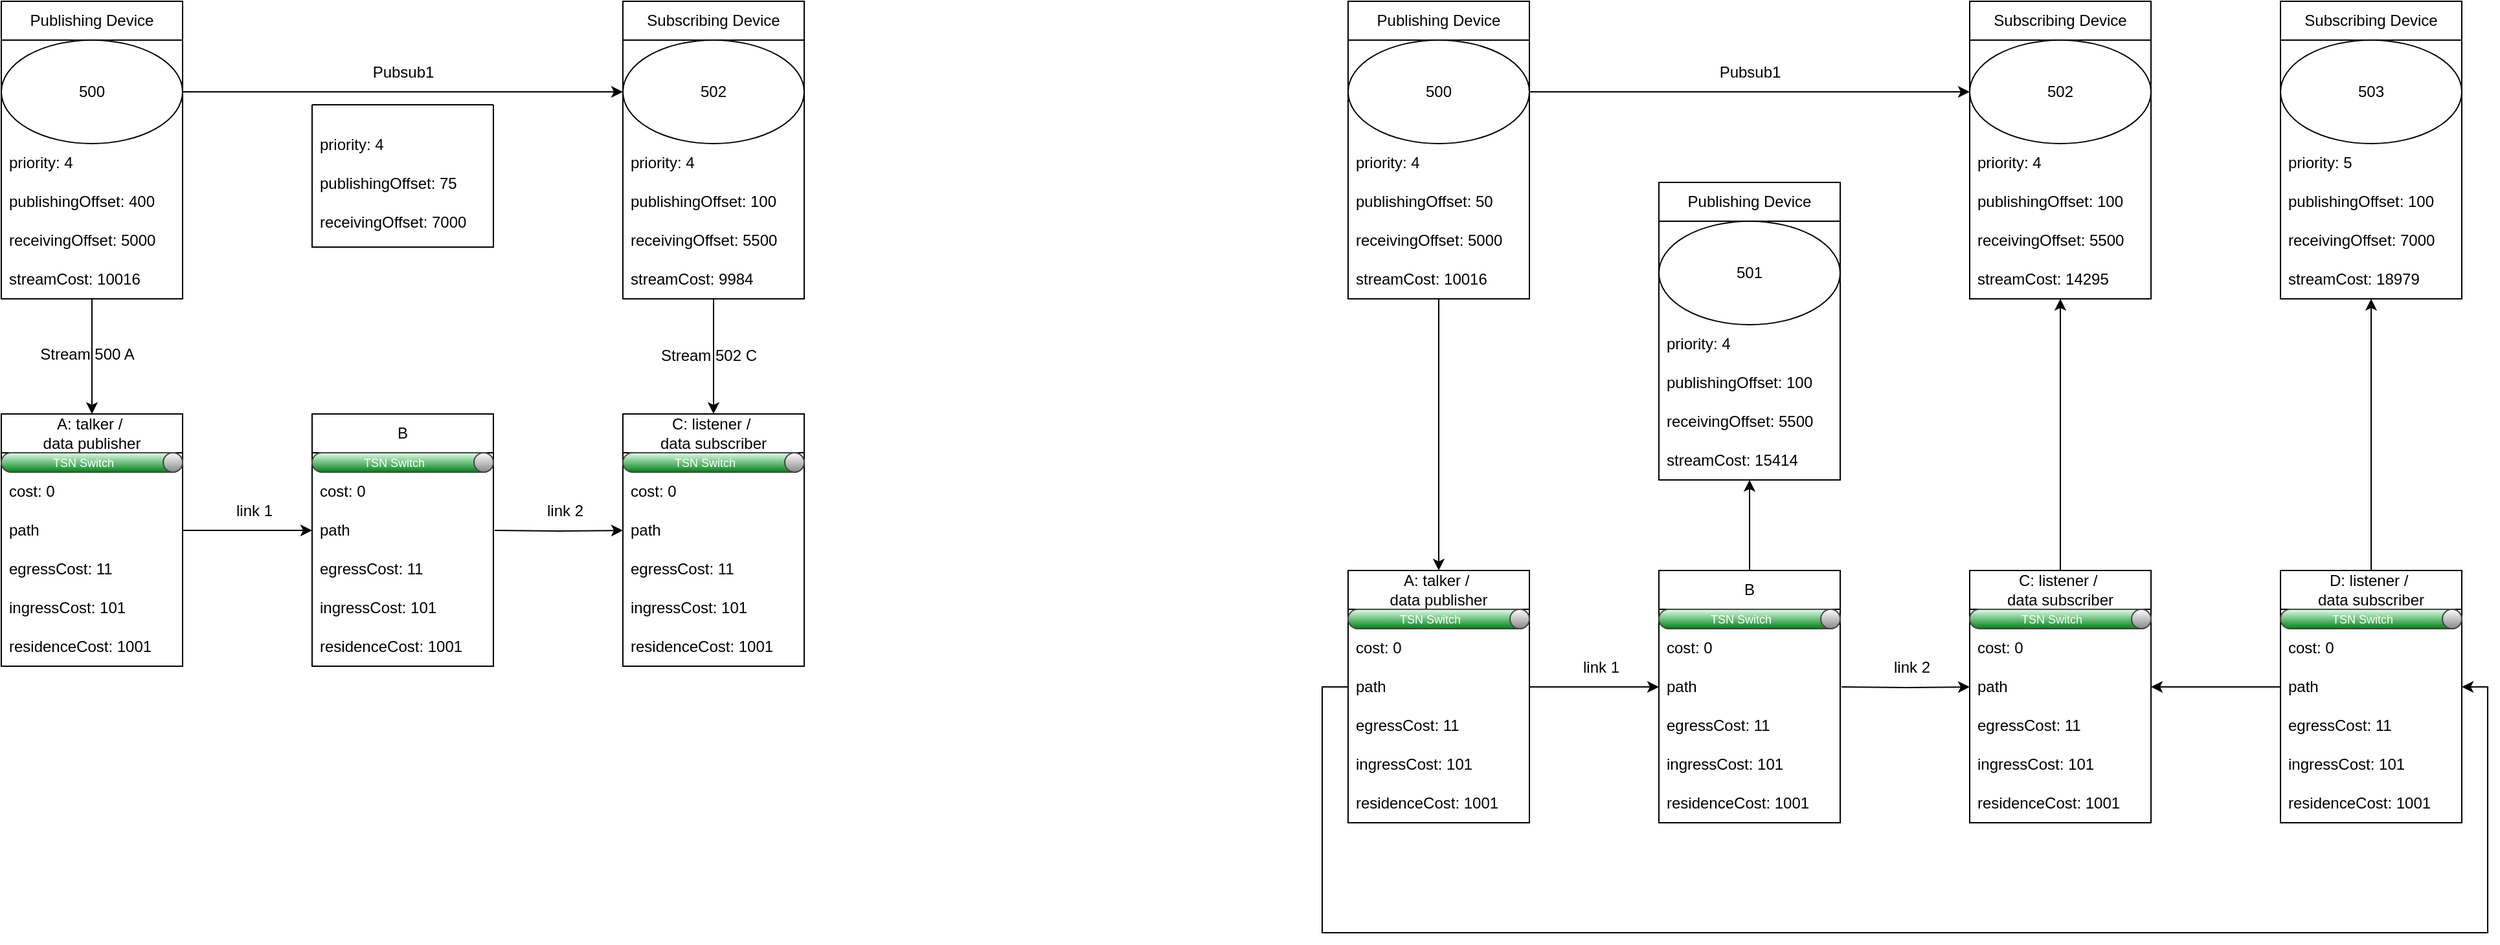 <mxfile version="24.4.6" type="github">
  <diagram name="Seite-1" id="TU9W4s5XV5Jqz8ymjJ4V">
    <mxGraphModel dx="1147" dy="673" grid="1" gridSize="10" guides="1" tooltips="1" connect="1" arrows="1" fold="1" page="1" pageScale="1" pageWidth="2339" pageHeight="3300" math="0" shadow="0">
      <root>
        <mxCell id="0" />
        <mxCell id="1" parent="0" />
        <mxCell id="pl0yGp6066iL1tmnYxi--1" value="A: talker /&amp;nbsp;&lt;div&gt;data publisher&lt;/div&gt;" style="swimlane;fontStyle=0;childLayout=stackLayout;horizontal=1;startSize=30;horizontalStack=0;resizeParent=1;resizeParentMax=0;resizeLast=0;collapsible=1;marginBottom=0;whiteSpace=wrap;html=1;" parent="1" vertex="1">
          <mxGeometry x="200" y="359" width="140" height="195" as="geometry" />
        </mxCell>
        <mxCell id="pl0yGp6066iL1tmnYxi--46" value="TSN Switch" style="strokeWidth=1;html=1;shadow=0;dashed=0;shape=mxgraph.ios.iOnOffButton;mainText=;strokeColor=#444444;fontSize=9;fontColor=#ffffff;spacingRight=14;buttonState=on;sketch=0;" parent="pl0yGp6066iL1tmnYxi--1" vertex="1">
          <mxGeometry y="30" width="140" height="15" as="geometry" />
        </mxCell>
        <mxCell id="pl0yGp6066iL1tmnYxi--2" value="cost: 0" style="text;strokeColor=none;fillColor=none;align=left;verticalAlign=middle;spacingLeft=4;spacingRight=4;overflow=hidden;points=[[0,0.5],[1,0.5]];portConstraint=eastwest;rotatable=0;whiteSpace=wrap;html=1;" parent="pl0yGp6066iL1tmnYxi--1" vertex="1">
          <mxGeometry y="45" width="140" height="30" as="geometry" />
        </mxCell>
        <mxCell id="pl0yGp6066iL1tmnYxi--3" value="path" style="text;strokeColor=none;fillColor=none;align=left;verticalAlign=middle;spacingLeft=4;spacingRight=4;overflow=hidden;points=[[0,0.5],[1,0.5]];portConstraint=eastwest;rotatable=0;whiteSpace=wrap;html=1;" parent="pl0yGp6066iL1tmnYxi--1" vertex="1">
          <mxGeometry y="75" width="140" height="30" as="geometry" />
        </mxCell>
        <mxCell id="pl0yGp6066iL1tmnYxi--4" value="egressCost: 11" style="text;strokeColor=none;fillColor=none;align=left;verticalAlign=middle;spacingLeft=4;spacingRight=4;overflow=hidden;points=[[0,0.5],[1,0.5]];portConstraint=eastwest;rotatable=0;whiteSpace=wrap;html=1;" parent="pl0yGp6066iL1tmnYxi--1" vertex="1">
          <mxGeometry y="105" width="140" height="30" as="geometry" />
        </mxCell>
        <mxCell id="pl0yGp6066iL1tmnYxi--5" value="ingressCost: 101" style="text;strokeColor=none;fillColor=none;align=left;verticalAlign=middle;spacingLeft=4;spacingRight=4;overflow=hidden;points=[[0,0.5],[1,0.5]];portConstraint=eastwest;rotatable=0;whiteSpace=wrap;html=1;" parent="pl0yGp6066iL1tmnYxi--1" vertex="1">
          <mxGeometry y="135" width="140" height="30" as="geometry" />
        </mxCell>
        <mxCell id="pl0yGp6066iL1tmnYxi--6" value="residenceCost: 1001" style="text;strokeColor=none;fillColor=none;align=left;verticalAlign=middle;spacingLeft=4;spacingRight=4;overflow=hidden;points=[[0,0.5],[1,0.5]];portConstraint=eastwest;rotatable=0;whiteSpace=wrap;html=1;" parent="pl0yGp6066iL1tmnYxi--1" vertex="1">
          <mxGeometry y="165" width="140" height="30" as="geometry" />
        </mxCell>
        <mxCell id="pl0yGp6066iL1tmnYxi--7" value="B" style="swimlane;fontStyle=0;childLayout=stackLayout;horizontal=1;startSize=30;horizontalStack=0;resizeParent=1;resizeParentMax=0;resizeLast=0;collapsible=1;marginBottom=0;whiteSpace=wrap;html=1;" parent="1" vertex="1">
          <mxGeometry x="440" y="359" width="140" height="195" as="geometry" />
        </mxCell>
        <mxCell id="pl0yGp6066iL1tmnYxi--47" value="TSN Switch" style="strokeWidth=1;html=1;shadow=0;dashed=0;shape=mxgraph.ios.iOnOffButton;mainText=;strokeColor=#444444;fontSize=9;fontColor=#ffffff;spacingRight=14;buttonState=on;sketch=0;" parent="pl0yGp6066iL1tmnYxi--7" vertex="1">
          <mxGeometry y="30" width="140" height="15" as="geometry" />
        </mxCell>
        <mxCell id="6noG_g_EewDLC4juEWvF-1" value="cost: 0" style="text;strokeColor=none;fillColor=none;align=left;verticalAlign=middle;spacingLeft=4;spacingRight=4;overflow=hidden;points=[[0,0.5],[1,0.5]];portConstraint=eastwest;rotatable=0;whiteSpace=wrap;html=1;" vertex="1" parent="pl0yGp6066iL1tmnYxi--7">
          <mxGeometry y="45" width="140" height="30" as="geometry" />
        </mxCell>
        <mxCell id="6noG_g_EewDLC4juEWvF-2" value="path" style="text;strokeColor=none;fillColor=none;align=left;verticalAlign=middle;spacingLeft=4;spacingRight=4;overflow=hidden;points=[[0,0.5],[1,0.5]];portConstraint=eastwest;rotatable=0;whiteSpace=wrap;html=1;" vertex="1" parent="pl0yGp6066iL1tmnYxi--7">
          <mxGeometry y="75" width="140" height="30" as="geometry" />
        </mxCell>
        <mxCell id="6noG_g_EewDLC4juEWvF-4" value="egressCost: 11" style="text;strokeColor=none;fillColor=none;align=left;verticalAlign=middle;spacingLeft=4;spacingRight=4;overflow=hidden;points=[[0,0.5],[1,0.5]];portConstraint=eastwest;rotatable=0;whiteSpace=wrap;html=1;" vertex="1" parent="pl0yGp6066iL1tmnYxi--7">
          <mxGeometry y="105" width="140" height="30" as="geometry" />
        </mxCell>
        <mxCell id="6noG_g_EewDLC4juEWvF-3" value="ingressCost: 101" style="text;strokeColor=none;fillColor=none;align=left;verticalAlign=middle;spacingLeft=4;spacingRight=4;overflow=hidden;points=[[0,0.5],[1,0.5]];portConstraint=eastwest;rotatable=0;whiteSpace=wrap;html=1;" vertex="1" parent="pl0yGp6066iL1tmnYxi--7">
          <mxGeometry y="135" width="140" height="30" as="geometry" />
        </mxCell>
        <mxCell id="6noG_g_EewDLC4juEWvF-5" value="residenceCost: 1001" style="text;strokeColor=none;fillColor=none;align=left;verticalAlign=middle;spacingLeft=4;spacingRight=4;overflow=hidden;points=[[0,0.5],[1,0.5]];portConstraint=eastwest;rotatable=0;whiteSpace=wrap;html=1;" vertex="1" parent="pl0yGp6066iL1tmnYxi--7">
          <mxGeometry y="165" width="140" height="30" as="geometry" />
        </mxCell>
        <mxCell id="pl0yGp6066iL1tmnYxi--13" value="C: listener /&amp;nbsp;&lt;div&gt;data subscriber&lt;/div&gt;" style="swimlane;fontStyle=0;childLayout=stackLayout;horizontal=1;startSize=30;horizontalStack=0;resizeParent=1;resizeParentMax=0;resizeLast=0;collapsible=1;marginBottom=0;whiteSpace=wrap;html=1;" parent="1" vertex="1">
          <mxGeometry x="680" y="359" width="140" height="195" as="geometry" />
        </mxCell>
        <mxCell id="pl0yGp6066iL1tmnYxi--48" value="TSN Switch" style="strokeWidth=1;html=1;shadow=0;dashed=0;shape=mxgraph.ios.iOnOffButton;mainText=;strokeColor=#444444;fontSize=9;fontColor=#ffffff;spacingRight=14;buttonState=on;sketch=0;" parent="pl0yGp6066iL1tmnYxi--13" vertex="1">
          <mxGeometry y="30" width="140" height="15" as="geometry" />
        </mxCell>
        <mxCell id="pl0yGp6066iL1tmnYxi--14" value="cost: 0" style="text;strokeColor=none;fillColor=none;align=left;verticalAlign=middle;spacingLeft=4;spacingRight=4;overflow=hidden;points=[[0,0.5],[1,0.5]];portConstraint=eastwest;rotatable=0;whiteSpace=wrap;html=1;" parent="pl0yGp6066iL1tmnYxi--13" vertex="1">
          <mxGeometry y="45" width="140" height="30" as="geometry" />
        </mxCell>
        <mxCell id="pl0yGp6066iL1tmnYxi--15" value="path" style="text;strokeColor=none;fillColor=none;align=left;verticalAlign=middle;spacingLeft=4;spacingRight=4;overflow=hidden;points=[[0,0.5],[1,0.5]];portConstraint=eastwest;rotatable=0;whiteSpace=wrap;html=1;" parent="pl0yGp6066iL1tmnYxi--13" vertex="1">
          <mxGeometry y="75" width="140" height="30" as="geometry" />
        </mxCell>
        <mxCell id="pl0yGp6066iL1tmnYxi--16" value="egressCost: 11" style="text;strokeColor=none;fillColor=none;align=left;verticalAlign=middle;spacingLeft=4;spacingRight=4;overflow=hidden;points=[[0,0.5],[1,0.5]];portConstraint=eastwest;rotatable=0;whiteSpace=wrap;html=1;" parent="pl0yGp6066iL1tmnYxi--13" vertex="1">
          <mxGeometry y="105" width="140" height="30" as="geometry" />
        </mxCell>
        <mxCell id="pl0yGp6066iL1tmnYxi--17" value="ingressCost: 101" style="text;strokeColor=none;fillColor=none;align=left;verticalAlign=middle;spacingLeft=4;spacingRight=4;overflow=hidden;points=[[0,0.5],[1,0.5]];portConstraint=eastwest;rotatable=0;whiteSpace=wrap;html=1;" parent="pl0yGp6066iL1tmnYxi--13" vertex="1">
          <mxGeometry y="135" width="140" height="30" as="geometry" />
        </mxCell>
        <mxCell id="pl0yGp6066iL1tmnYxi--18" value="residenceCost: 1001" style="text;strokeColor=none;fillColor=none;align=left;verticalAlign=middle;spacingLeft=4;spacingRight=4;overflow=hidden;points=[[0,0.5],[1,0.5]];portConstraint=eastwest;rotatable=0;whiteSpace=wrap;html=1;" parent="pl0yGp6066iL1tmnYxi--13" vertex="1">
          <mxGeometry y="165" width="140" height="30" as="geometry" />
        </mxCell>
        <mxCell id="pl0yGp6066iL1tmnYxi--19" style="edgeStyle=orthogonalEdgeStyle;rounded=0;orthogonalLoop=1;jettySize=auto;html=1;exitX=1;exitY=0.5;exitDx=0;exitDy=0;entryX=0;entryY=0.5;entryDx=0;entryDy=0;" parent="1" source="pl0yGp6066iL1tmnYxi--3" target="6noG_g_EewDLC4juEWvF-2" edge="1">
          <mxGeometry relative="1" as="geometry">
            <mxPoint x="440" y="569" as="targetPoint" />
          </mxGeometry>
        </mxCell>
        <mxCell id="pl0yGp6066iL1tmnYxi--20" style="edgeStyle=orthogonalEdgeStyle;rounded=0;orthogonalLoop=1;jettySize=auto;html=1;entryX=0;entryY=0.5;entryDx=0;entryDy=0;" parent="1" target="pl0yGp6066iL1tmnYxi--15" edge="1">
          <mxGeometry relative="1" as="geometry">
            <mxPoint x="581" y="449" as="sourcePoint" />
          </mxGeometry>
        </mxCell>
        <mxCell id="pl0yGp6066iL1tmnYxi--21" value="link 1" style="text;html=1;align=center;verticalAlign=middle;resizable=0;points=[];autosize=1;strokeColor=none;fillColor=none;" parent="1" vertex="1">
          <mxGeometry x="370" y="419" width="50" height="30" as="geometry" />
        </mxCell>
        <mxCell id="pl0yGp6066iL1tmnYxi--22" value="link 2" style="text;html=1;align=center;verticalAlign=middle;resizable=0;points=[];autosize=1;strokeColor=none;fillColor=none;" parent="1" vertex="1">
          <mxGeometry x="610" y="419" width="50" height="30" as="geometry" />
        </mxCell>
        <mxCell id="6noG_g_EewDLC4juEWvF-8" style="edgeStyle=orthogonalEdgeStyle;rounded=0;orthogonalLoop=1;jettySize=auto;html=1;entryX=0.5;entryY=0;entryDx=0;entryDy=0;" edge="1" parent="1" source="pl0yGp6066iL1tmnYxi--23" target="pl0yGp6066iL1tmnYxi--1">
          <mxGeometry relative="1" as="geometry" />
        </mxCell>
        <mxCell id="pl0yGp6066iL1tmnYxi--23" value="Publishing Device" style="swimlane;fontStyle=0;childLayout=stackLayout;horizontal=1;startSize=30;horizontalStack=0;resizeParent=1;resizeParentMax=0;resizeLast=0;collapsible=1;marginBottom=0;whiteSpace=wrap;html=1;" parent="1" vertex="1">
          <mxGeometry x="200" y="40" width="140" height="230" as="geometry" />
        </mxCell>
        <mxCell id="pl0yGp6066iL1tmnYxi--29" value="500" style="ellipse;whiteSpace=wrap;html=1;aspect=fixed;" parent="pl0yGp6066iL1tmnYxi--23" vertex="1">
          <mxGeometry y="30" width="140" height="80" as="geometry" />
        </mxCell>
        <mxCell id="pl0yGp6066iL1tmnYxi--24" value="priority: 4" style="text;strokeColor=none;fillColor=none;align=left;verticalAlign=middle;spacingLeft=4;spacingRight=4;overflow=hidden;points=[[0,0.5],[1,0.5]];portConstraint=eastwest;rotatable=0;whiteSpace=wrap;html=1;" parent="pl0yGp6066iL1tmnYxi--23" vertex="1">
          <mxGeometry y="110" width="140" height="30" as="geometry" />
        </mxCell>
        <mxCell id="pl0yGp6066iL1tmnYxi--25" value="publishingOffset: 400" style="text;strokeColor=none;fillColor=none;align=left;verticalAlign=middle;spacingLeft=4;spacingRight=4;overflow=hidden;points=[[0,0.5],[1,0.5]];portConstraint=eastwest;rotatable=0;whiteSpace=wrap;html=1;" parent="pl0yGp6066iL1tmnYxi--23" vertex="1">
          <mxGeometry y="140" width="140" height="30" as="geometry" />
        </mxCell>
        <mxCell id="pl0yGp6066iL1tmnYxi--26" value="receivingOffset: 5000" style="text;strokeColor=none;fillColor=none;align=left;verticalAlign=middle;spacingLeft=4;spacingRight=4;overflow=hidden;points=[[0,0.5],[1,0.5]];portConstraint=eastwest;rotatable=0;whiteSpace=wrap;html=1;" parent="pl0yGp6066iL1tmnYxi--23" vertex="1">
          <mxGeometry y="170" width="140" height="30" as="geometry" />
        </mxCell>
        <mxCell id="pl0yGp6066iL1tmnYxi--27" value="streamCost: 10016" style="text;strokeColor=none;fillColor=none;align=left;verticalAlign=middle;spacingLeft=4;spacingRight=4;overflow=hidden;points=[[0,0.5],[1,0.5]];portConstraint=eastwest;rotatable=0;whiteSpace=wrap;html=1;" parent="pl0yGp6066iL1tmnYxi--23" vertex="1">
          <mxGeometry y="200" width="140" height="30" as="geometry" />
        </mxCell>
        <mxCell id="6noG_g_EewDLC4juEWvF-86" style="edgeStyle=orthogonalEdgeStyle;rounded=0;orthogonalLoop=1;jettySize=auto;html=1;entryX=0.5;entryY=0;entryDx=0;entryDy=0;" edge="1" parent="1" source="pl0yGp6066iL1tmnYxi--30" target="pl0yGp6066iL1tmnYxi--13">
          <mxGeometry relative="1" as="geometry" />
        </mxCell>
        <mxCell id="pl0yGp6066iL1tmnYxi--30" value="Subscribing Device" style="swimlane;fontStyle=0;childLayout=stackLayout;horizontal=1;startSize=30;horizontalStack=0;resizeParent=1;resizeParentMax=0;resizeLast=0;collapsible=1;marginBottom=0;whiteSpace=wrap;html=1;" parent="1" vertex="1">
          <mxGeometry x="680" y="40" width="140" height="230" as="geometry" />
        </mxCell>
        <mxCell id="pl0yGp6066iL1tmnYxi--31" value="502" style="ellipse;whiteSpace=wrap;html=1;aspect=fixed;" parent="pl0yGp6066iL1tmnYxi--30" vertex="1">
          <mxGeometry y="30" width="140" height="80" as="geometry" />
        </mxCell>
        <mxCell id="pl0yGp6066iL1tmnYxi--37" value="priority: 4" style="text;strokeColor=none;fillColor=none;align=left;verticalAlign=middle;spacingLeft=4;spacingRight=4;overflow=hidden;points=[[0,0.5],[1,0.5]];portConstraint=eastwest;rotatable=0;whiteSpace=wrap;html=1;" parent="pl0yGp6066iL1tmnYxi--30" vertex="1">
          <mxGeometry y="110" width="140" height="30" as="geometry" />
        </mxCell>
        <mxCell id="pl0yGp6066iL1tmnYxi--38" value="publishingOffset: 100" style="text;strokeColor=none;fillColor=none;align=left;verticalAlign=middle;spacingLeft=4;spacingRight=4;overflow=hidden;points=[[0,0.5],[1,0.5]];portConstraint=eastwest;rotatable=0;whiteSpace=wrap;html=1;" parent="pl0yGp6066iL1tmnYxi--30" vertex="1">
          <mxGeometry y="140" width="140" height="30" as="geometry" />
        </mxCell>
        <mxCell id="pl0yGp6066iL1tmnYxi--39" value="receivingOffset: 5500" style="text;strokeColor=none;fillColor=none;align=left;verticalAlign=middle;spacingLeft=4;spacingRight=4;overflow=hidden;points=[[0,0.5],[1,0.5]];portConstraint=eastwest;rotatable=0;whiteSpace=wrap;html=1;" parent="pl0yGp6066iL1tmnYxi--30" vertex="1">
          <mxGeometry y="170" width="140" height="30" as="geometry" />
        </mxCell>
        <mxCell id="pl0yGp6066iL1tmnYxi--40" value="streamCost: 9984" style="text;strokeColor=none;fillColor=none;align=left;verticalAlign=middle;spacingLeft=4;spacingRight=4;overflow=hidden;points=[[0,0.5],[1,0.5]];portConstraint=eastwest;rotatable=0;whiteSpace=wrap;html=1;" parent="pl0yGp6066iL1tmnYxi--30" vertex="1">
          <mxGeometry y="200" width="140" height="30" as="geometry" />
        </mxCell>
        <mxCell id="6noG_g_EewDLC4juEWvF-6" style="edgeStyle=orthogonalEdgeStyle;rounded=0;orthogonalLoop=1;jettySize=auto;html=1;exitX=1;exitY=0.5;exitDx=0;exitDy=0;" edge="1" parent="1" source="pl0yGp6066iL1tmnYxi--29" target="pl0yGp6066iL1tmnYxi--31">
          <mxGeometry relative="1" as="geometry" />
        </mxCell>
        <mxCell id="6noG_g_EewDLC4juEWvF-7" value="Pubsub1" style="text;html=1;align=center;verticalAlign=middle;resizable=0;points=[];autosize=1;strokeColor=none;fillColor=none;" vertex="1" parent="1">
          <mxGeometry x="475" y="80" width="70" height="30" as="geometry" />
        </mxCell>
        <mxCell id="6noG_g_EewDLC4juEWvF-11" value="A: talker /&amp;nbsp;&lt;div&gt;data publisher&lt;/div&gt;" style="swimlane;fontStyle=0;childLayout=stackLayout;horizontal=1;startSize=30;horizontalStack=0;resizeParent=1;resizeParentMax=0;resizeLast=0;collapsible=1;marginBottom=0;whiteSpace=wrap;html=1;" vertex="1" parent="1">
          <mxGeometry x="1240" y="480" width="140" height="195" as="geometry" />
        </mxCell>
        <mxCell id="6noG_g_EewDLC4juEWvF-12" value="TSN Switch" style="strokeWidth=1;html=1;shadow=0;dashed=0;shape=mxgraph.ios.iOnOffButton;mainText=;strokeColor=#444444;fontSize=9;fontColor=#ffffff;spacingRight=14;buttonState=on;sketch=0;" vertex="1" parent="6noG_g_EewDLC4juEWvF-11">
          <mxGeometry y="30" width="140" height="15" as="geometry" />
        </mxCell>
        <mxCell id="6noG_g_EewDLC4juEWvF-13" value="cost: 0" style="text;strokeColor=none;fillColor=none;align=left;verticalAlign=middle;spacingLeft=4;spacingRight=4;overflow=hidden;points=[[0,0.5],[1,0.5]];portConstraint=eastwest;rotatable=0;whiteSpace=wrap;html=1;" vertex="1" parent="6noG_g_EewDLC4juEWvF-11">
          <mxGeometry y="45" width="140" height="30" as="geometry" />
        </mxCell>
        <mxCell id="6noG_g_EewDLC4juEWvF-14" value="path" style="text;strokeColor=none;fillColor=none;align=left;verticalAlign=middle;spacingLeft=4;spacingRight=4;overflow=hidden;points=[[0,0.5],[1,0.5]];portConstraint=eastwest;rotatable=0;whiteSpace=wrap;html=1;" vertex="1" parent="6noG_g_EewDLC4juEWvF-11">
          <mxGeometry y="75" width="140" height="30" as="geometry" />
        </mxCell>
        <mxCell id="6noG_g_EewDLC4juEWvF-15" value="egressCost: 11" style="text;strokeColor=none;fillColor=none;align=left;verticalAlign=middle;spacingLeft=4;spacingRight=4;overflow=hidden;points=[[0,0.5],[1,0.5]];portConstraint=eastwest;rotatable=0;whiteSpace=wrap;html=1;" vertex="1" parent="6noG_g_EewDLC4juEWvF-11">
          <mxGeometry y="105" width="140" height="30" as="geometry" />
        </mxCell>
        <mxCell id="6noG_g_EewDLC4juEWvF-16" value="ingressCost: 101" style="text;strokeColor=none;fillColor=none;align=left;verticalAlign=middle;spacingLeft=4;spacingRight=4;overflow=hidden;points=[[0,0.5],[1,0.5]];portConstraint=eastwest;rotatable=0;whiteSpace=wrap;html=1;" vertex="1" parent="6noG_g_EewDLC4juEWvF-11">
          <mxGeometry y="135" width="140" height="30" as="geometry" />
        </mxCell>
        <mxCell id="6noG_g_EewDLC4juEWvF-17" value="residenceCost: 1001" style="text;strokeColor=none;fillColor=none;align=left;verticalAlign=middle;spacingLeft=4;spacingRight=4;overflow=hidden;points=[[0,0.5],[1,0.5]];portConstraint=eastwest;rotatable=0;whiteSpace=wrap;html=1;" vertex="1" parent="6noG_g_EewDLC4juEWvF-11">
          <mxGeometry y="165" width="140" height="30" as="geometry" />
        </mxCell>
        <mxCell id="6noG_g_EewDLC4juEWvF-73" style="edgeStyle=orthogonalEdgeStyle;rounded=0;orthogonalLoop=1;jettySize=auto;html=1;exitX=0.5;exitY=0;exitDx=0;exitDy=0;" edge="1" parent="1" source="6noG_g_EewDLC4juEWvF-18" target="6noG_g_EewDLC4juEWvF-67">
          <mxGeometry relative="1" as="geometry" />
        </mxCell>
        <mxCell id="6noG_g_EewDLC4juEWvF-18" value="B" style="swimlane;fontStyle=0;childLayout=stackLayout;horizontal=1;startSize=30;horizontalStack=0;resizeParent=1;resizeParentMax=0;resizeLast=0;collapsible=1;marginBottom=0;whiteSpace=wrap;html=1;" vertex="1" parent="1">
          <mxGeometry x="1480" y="480" width="140" height="195" as="geometry" />
        </mxCell>
        <mxCell id="6noG_g_EewDLC4juEWvF-19" value="TSN Switch" style="strokeWidth=1;html=1;shadow=0;dashed=0;shape=mxgraph.ios.iOnOffButton;mainText=;strokeColor=#444444;fontSize=9;fontColor=#ffffff;spacingRight=14;buttonState=on;sketch=0;" vertex="1" parent="6noG_g_EewDLC4juEWvF-18">
          <mxGeometry y="30" width="140" height="15" as="geometry" />
        </mxCell>
        <mxCell id="6noG_g_EewDLC4juEWvF-20" value="cost: 0" style="text;strokeColor=none;fillColor=none;align=left;verticalAlign=middle;spacingLeft=4;spacingRight=4;overflow=hidden;points=[[0,0.5],[1,0.5]];portConstraint=eastwest;rotatable=0;whiteSpace=wrap;html=1;" vertex="1" parent="6noG_g_EewDLC4juEWvF-18">
          <mxGeometry y="45" width="140" height="30" as="geometry" />
        </mxCell>
        <mxCell id="6noG_g_EewDLC4juEWvF-21" value="path" style="text;strokeColor=none;fillColor=none;align=left;verticalAlign=middle;spacingLeft=4;spacingRight=4;overflow=hidden;points=[[0,0.5],[1,0.5]];portConstraint=eastwest;rotatable=0;whiteSpace=wrap;html=1;" vertex="1" parent="6noG_g_EewDLC4juEWvF-18">
          <mxGeometry y="75" width="140" height="30" as="geometry" />
        </mxCell>
        <mxCell id="6noG_g_EewDLC4juEWvF-22" value="egressCost: 11" style="text;strokeColor=none;fillColor=none;align=left;verticalAlign=middle;spacingLeft=4;spacingRight=4;overflow=hidden;points=[[0,0.5],[1,0.5]];portConstraint=eastwest;rotatable=0;whiteSpace=wrap;html=1;" vertex="1" parent="6noG_g_EewDLC4juEWvF-18">
          <mxGeometry y="105" width="140" height="30" as="geometry" />
        </mxCell>
        <mxCell id="6noG_g_EewDLC4juEWvF-23" value="ingressCost: 101" style="text;strokeColor=none;fillColor=none;align=left;verticalAlign=middle;spacingLeft=4;spacingRight=4;overflow=hidden;points=[[0,0.5],[1,0.5]];portConstraint=eastwest;rotatable=0;whiteSpace=wrap;html=1;" vertex="1" parent="6noG_g_EewDLC4juEWvF-18">
          <mxGeometry y="135" width="140" height="30" as="geometry" />
        </mxCell>
        <mxCell id="6noG_g_EewDLC4juEWvF-24" value="residenceCost: 1001" style="text;strokeColor=none;fillColor=none;align=left;verticalAlign=middle;spacingLeft=4;spacingRight=4;overflow=hidden;points=[[0,0.5],[1,0.5]];portConstraint=eastwest;rotatable=0;whiteSpace=wrap;html=1;" vertex="1" parent="6noG_g_EewDLC4juEWvF-18">
          <mxGeometry y="165" width="140" height="30" as="geometry" />
        </mxCell>
        <mxCell id="6noG_g_EewDLC4juEWvF-25" style="edgeStyle=orthogonalEdgeStyle;rounded=0;orthogonalLoop=1;jettySize=auto;html=1;" edge="1" source="6noG_g_EewDLC4juEWvF-26" target="6noG_g_EewDLC4juEWvF-44" parent="1">
          <mxGeometry relative="1" as="geometry" />
        </mxCell>
        <mxCell id="6noG_g_EewDLC4juEWvF-26" value="C: listener /&amp;nbsp;&lt;div&gt;data subscriber&lt;/div&gt;" style="swimlane;fontStyle=0;childLayout=stackLayout;horizontal=1;startSize=30;horizontalStack=0;resizeParent=1;resizeParentMax=0;resizeLast=0;collapsible=1;marginBottom=0;whiteSpace=wrap;html=1;" vertex="1" parent="1">
          <mxGeometry x="1720" y="480" width="140" height="195" as="geometry" />
        </mxCell>
        <mxCell id="6noG_g_EewDLC4juEWvF-27" value="TSN Switch" style="strokeWidth=1;html=1;shadow=0;dashed=0;shape=mxgraph.ios.iOnOffButton;mainText=;strokeColor=#444444;fontSize=9;fontColor=#ffffff;spacingRight=14;buttonState=on;sketch=0;" vertex="1" parent="6noG_g_EewDLC4juEWvF-26">
          <mxGeometry y="30" width="140" height="15" as="geometry" />
        </mxCell>
        <mxCell id="6noG_g_EewDLC4juEWvF-28" value="cost: 0" style="text;strokeColor=none;fillColor=none;align=left;verticalAlign=middle;spacingLeft=4;spacingRight=4;overflow=hidden;points=[[0,0.5],[1,0.5]];portConstraint=eastwest;rotatable=0;whiteSpace=wrap;html=1;" vertex="1" parent="6noG_g_EewDLC4juEWvF-26">
          <mxGeometry y="45" width="140" height="30" as="geometry" />
        </mxCell>
        <mxCell id="6noG_g_EewDLC4juEWvF-29" value="path" style="text;strokeColor=none;fillColor=none;align=left;verticalAlign=middle;spacingLeft=4;spacingRight=4;overflow=hidden;points=[[0,0.5],[1,0.5]];portConstraint=eastwest;rotatable=0;whiteSpace=wrap;html=1;" vertex="1" parent="6noG_g_EewDLC4juEWvF-26">
          <mxGeometry y="75" width="140" height="30" as="geometry" />
        </mxCell>
        <mxCell id="6noG_g_EewDLC4juEWvF-30" value="egressCost: 11" style="text;strokeColor=none;fillColor=none;align=left;verticalAlign=middle;spacingLeft=4;spacingRight=4;overflow=hidden;points=[[0,0.5],[1,0.5]];portConstraint=eastwest;rotatable=0;whiteSpace=wrap;html=1;" vertex="1" parent="6noG_g_EewDLC4juEWvF-26">
          <mxGeometry y="105" width="140" height="30" as="geometry" />
        </mxCell>
        <mxCell id="6noG_g_EewDLC4juEWvF-31" value="ingressCost: 101" style="text;strokeColor=none;fillColor=none;align=left;verticalAlign=middle;spacingLeft=4;spacingRight=4;overflow=hidden;points=[[0,0.5],[1,0.5]];portConstraint=eastwest;rotatable=0;whiteSpace=wrap;html=1;" vertex="1" parent="6noG_g_EewDLC4juEWvF-26">
          <mxGeometry y="135" width="140" height="30" as="geometry" />
        </mxCell>
        <mxCell id="6noG_g_EewDLC4juEWvF-32" value="residenceCost: 1001" style="text;strokeColor=none;fillColor=none;align=left;verticalAlign=middle;spacingLeft=4;spacingRight=4;overflow=hidden;points=[[0,0.5],[1,0.5]];portConstraint=eastwest;rotatable=0;whiteSpace=wrap;html=1;" vertex="1" parent="6noG_g_EewDLC4juEWvF-26">
          <mxGeometry y="165" width="140" height="30" as="geometry" />
        </mxCell>
        <mxCell id="6noG_g_EewDLC4juEWvF-33" style="edgeStyle=orthogonalEdgeStyle;rounded=0;orthogonalLoop=1;jettySize=auto;html=1;exitX=1;exitY=0.5;exitDx=0;exitDy=0;entryX=0;entryY=0.5;entryDx=0;entryDy=0;" edge="1" source="6noG_g_EewDLC4juEWvF-14" target="6noG_g_EewDLC4juEWvF-21" parent="1">
          <mxGeometry relative="1" as="geometry">
            <mxPoint x="1480" y="690" as="targetPoint" />
          </mxGeometry>
        </mxCell>
        <mxCell id="6noG_g_EewDLC4juEWvF-34" style="edgeStyle=orthogonalEdgeStyle;rounded=0;orthogonalLoop=1;jettySize=auto;html=1;entryX=0;entryY=0.5;entryDx=0;entryDy=0;" edge="1" target="6noG_g_EewDLC4juEWvF-29" parent="1">
          <mxGeometry relative="1" as="geometry">
            <mxPoint x="1621" y="570" as="sourcePoint" />
          </mxGeometry>
        </mxCell>
        <mxCell id="6noG_g_EewDLC4juEWvF-35" value="link 1" style="text;html=1;align=center;verticalAlign=middle;resizable=0;points=[];autosize=1;strokeColor=none;fillColor=none;" vertex="1" parent="1">
          <mxGeometry x="1410" y="540" width="50" height="30" as="geometry" />
        </mxCell>
        <mxCell id="6noG_g_EewDLC4juEWvF-36" value="link 2" style="text;html=1;align=center;verticalAlign=middle;resizable=0;points=[];autosize=1;strokeColor=none;fillColor=none;" vertex="1" parent="1">
          <mxGeometry x="1650" y="540" width="50" height="30" as="geometry" />
        </mxCell>
        <mxCell id="6noG_g_EewDLC4juEWvF-37" style="edgeStyle=orthogonalEdgeStyle;rounded=0;orthogonalLoop=1;jettySize=auto;html=1;entryX=0.5;entryY=0;entryDx=0;entryDy=0;" edge="1" source="6noG_g_EewDLC4juEWvF-38" target="6noG_g_EewDLC4juEWvF-11" parent="1">
          <mxGeometry relative="1" as="geometry" />
        </mxCell>
        <mxCell id="6noG_g_EewDLC4juEWvF-38" value="Publishing Device" style="swimlane;fontStyle=0;childLayout=stackLayout;horizontal=1;startSize=30;horizontalStack=0;resizeParent=1;resizeParentMax=0;resizeLast=0;collapsible=1;marginBottom=0;whiteSpace=wrap;html=1;" vertex="1" parent="1">
          <mxGeometry x="1240" y="40" width="140" height="230" as="geometry" />
        </mxCell>
        <mxCell id="6noG_g_EewDLC4juEWvF-39" value="500" style="ellipse;whiteSpace=wrap;html=1;aspect=fixed;" vertex="1" parent="6noG_g_EewDLC4juEWvF-38">
          <mxGeometry y="30" width="140" height="80" as="geometry" />
        </mxCell>
        <mxCell id="6noG_g_EewDLC4juEWvF-40" value="priority: 4" style="text;strokeColor=none;fillColor=none;align=left;verticalAlign=middle;spacingLeft=4;spacingRight=4;overflow=hidden;points=[[0,0.5],[1,0.5]];portConstraint=eastwest;rotatable=0;whiteSpace=wrap;html=1;" vertex="1" parent="6noG_g_EewDLC4juEWvF-38">
          <mxGeometry y="110" width="140" height="30" as="geometry" />
        </mxCell>
        <mxCell id="6noG_g_EewDLC4juEWvF-41" value="publishingOffset: 50" style="text;strokeColor=none;fillColor=none;align=left;verticalAlign=middle;spacingLeft=4;spacingRight=4;overflow=hidden;points=[[0,0.5],[1,0.5]];portConstraint=eastwest;rotatable=0;whiteSpace=wrap;html=1;" vertex="1" parent="6noG_g_EewDLC4juEWvF-38">
          <mxGeometry y="140" width="140" height="30" as="geometry" />
        </mxCell>
        <mxCell id="6noG_g_EewDLC4juEWvF-42" value="receivingOffset: 5000" style="text;strokeColor=none;fillColor=none;align=left;verticalAlign=middle;spacingLeft=4;spacingRight=4;overflow=hidden;points=[[0,0.5],[1,0.5]];portConstraint=eastwest;rotatable=0;whiteSpace=wrap;html=1;" vertex="1" parent="6noG_g_EewDLC4juEWvF-38">
          <mxGeometry y="170" width="140" height="30" as="geometry" />
        </mxCell>
        <mxCell id="6noG_g_EewDLC4juEWvF-43" value="streamCost: 10016" style="text;strokeColor=none;fillColor=none;align=left;verticalAlign=middle;spacingLeft=4;spacingRight=4;overflow=hidden;points=[[0,0.5],[1,0.5]];portConstraint=eastwest;rotatable=0;whiteSpace=wrap;html=1;" vertex="1" parent="6noG_g_EewDLC4juEWvF-38">
          <mxGeometry y="200" width="140" height="30" as="geometry" />
        </mxCell>
        <mxCell id="6noG_g_EewDLC4juEWvF-44" value="Subscribing Device" style="swimlane;fontStyle=0;childLayout=stackLayout;horizontal=1;startSize=30;horizontalStack=0;resizeParent=1;resizeParentMax=0;resizeLast=0;collapsible=1;marginBottom=0;whiteSpace=wrap;html=1;" vertex="1" parent="1">
          <mxGeometry x="1720" y="40" width="140" height="230" as="geometry" />
        </mxCell>
        <mxCell id="6noG_g_EewDLC4juEWvF-45" value="502" style="ellipse;whiteSpace=wrap;html=1;aspect=fixed;" vertex="1" parent="6noG_g_EewDLC4juEWvF-44">
          <mxGeometry y="30" width="140" height="80" as="geometry" />
        </mxCell>
        <mxCell id="6noG_g_EewDLC4juEWvF-46" value="priority: 4" style="text;strokeColor=none;fillColor=none;align=left;verticalAlign=middle;spacingLeft=4;spacingRight=4;overflow=hidden;points=[[0,0.5],[1,0.5]];portConstraint=eastwest;rotatable=0;whiteSpace=wrap;html=1;" vertex="1" parent="6noG_g_EewDLC4juEWvF-44">
          <mxGeometry y="110" width="140" height="30" as="geometry" />
        </mxCell>
        <mxCell id="6noG_g_EewDLC4juEWvF-49" value="publishingOffset: 100" style="text;strokeColor=none;fillColor=none;align=left;verticalAlign=middle;spacingLeft=4;spacingRight=4;overflow=hidden;points=[[0,0.5],[1,0.5]];portConstraint=eastwest;rotatable=0;whiteSpace=wrap;html=1;" vertex="1" parent="6noG_g_EewDLC4juEWvF-44">
          <mxGeometry y="140" width="140" height="30" as="geometry" />
        </mxCell>
        <mxCell id="6noG_g_EewDLC4juEWvF-48" value="receivingOffset: 5500" style="text;strokeColor=none;fillColor=none;align=left;verticalAlign=middle;spacingLeft=4;spacingRight=4;overflow=hidden;points=[[0,0.5],[1,0.5]];portConstraint=eastwest;rotatable=0;whiteSpace=wrap;html=1;" vertex="1" parent="6noG_g_EewDLC4juEWvF-44">
          <mxGeometry y="170" width="140" height="30" as="geometry" />
        </mxCell>
        <mxCell id="6noG_g_EewDLC4juEWvF-47" value="streamCost: 14295" style="text;strokeColor=none;fillColor=none;align=left;verticalAlign=middle;spacingLeft=4;spacingRight=4;overflow=hidden;points=[[0,0.5],[1,0.5]];portConstraint=eastwest;rotatable=0;whiteSpace=wrap;html=1;" vertex="1" parent="6noG_g_EewDLC4juEWvF-44">
          <mxGeometry y="200" width="140" height="30" as="geometry" />
        </mxCell>
        <mxCell id="6noG_g_EewDLC4juEWvF-50" style="edgeStyle=orthogonalEdgeStyle;rounded=0;orthogonalLoop=1;jettySize=auto;html=1;exitX=1;exitY=0.5;exitDx=0;exitDy=0;" edge="1" source="6noG_g_EewDLC4juEWvF-39" target="6noG_g_EewDLC4juEWvF-45" parent="1">
          <mxGeometry relative="1" as="geometry" />
        </mxCell>
        <mxCell id="6noG_g_EewDLC4juEWvF-51" value="Pubsub1" style="text;html=1;align=center;verticalAlign=middle;resizable=0;points=[];autosize=1;strokeColor=none;fillColor=none;" vertex="1" parent="1">
          <mxGeometry x="1515" y="80" width="70" height="30" as="geometry" />
        </mxCell>
        <mxCell id="6noG_g_EewDLC4juEWvF-52" style="edgeStyle=orthogonalEdgeStyle;rounded=0;orthogonalLoop=1;jettySize=auto;html=1;" edge="1" source="6noG_g_EewDLC4juEWvF-53" target="6noG_g_EewDLC4juEWvF-60" parent="1">
          <mxGeometry relative="1" as="geometry" />
        </mxCell>
        <mxCell id="6noG_g_EewDLC4juEWvF-53" value="D: listener /&amp;nbsp;&lt;div&gt;data subscriber&lt;/div&gt;" style="swimlane;fontStyle=0;childLayout=stackLayout;horizontal=1;startSize=30;horizontalStack=0;resizeParent=1;resizeParentMax=0;resizeLast=0;collapsible=1;marginBottom=0;whiteSpace=wrap;html=1;" vertex="1" parent="1">
          <mxGeometry x="1960" y="480" width="140" height="195" as="geometry" />
        </mxCell>
        <mxCell id="6noG_g_EewDLC4juEWvF-54" value="TSN Switch" style="strokeWidth=1;html=1;shadow=0;dashed=0;shape=mxgraph.ios.iOnOffButton;mainText=;strokeColor=#444444;fontSize=9;fontColor=#ffffff;spacingRight=14;buttonState=on;sketch=0;" vertex="1" parent="6noG_g_EewDLC4juEWvF-53">
          <mxGeometry y="30" width="140" height="15" as="geometry" />
        </mxCell>
        <mxCell id="6noG_g_EewDLC4juEWvF-55" value="cost: 0" style="text;strokeColor=none;fillColor=none;align=left;verticalAlign=middle;spacingLeft=4;spacingRight=4;overflow=hidden;points=[[0,0.5],[1,0.5]];portConstraint=eastwest;rotatable=0;whiteSpace=wrap;html=1;" vertex="1" parent="6noG_g_EewDLC4juEWvF-53">
          <mxGeometry y="45" width="140" height="30" as="geometry" />
        </mxCell>
        <mxCell id="6noG_g_EewDLC4juEWvF-56" value="path" style="text;strokeColor=none;fillColor=none;align=left;verticalAlign=middle;spacingLeft=4;spacingRight=4;overflow=hidden;points=[[0,0.5],[1,0.5]];portConstraint=eastwest;rotatable=0;whiteSpace=wrap;html=1;" vertex="1" parent="6noG_g_EewDLC4juEWvF-53">
          <mxGeometry y="75" width="140" height="30" as="geometry" />
        </mxCell>
        <mxCell id="6noG_g_EewDLC4juEWvF-57" value="egressCost: 11" style="text;strokeColor=none;fillColor=none;align=left;verticalAlign=middle;spacingLeft=4;spacingRight=4;overflow=hidden;points=[[0,0.5],[1,0.5]];portConstraint=eastwest;rotatable=0;whiteSpace=wrap;html=1;" vertex="1" parent="6noG_g_EewDLC4juEWvF-53">
          <mxGeometry y="105" width="140" height="30" as="geometry" />
        </mxCell>
        <mxCell id="6noG_g_EewDLC4juEWvF-58" value="ingressCost: 101" style="text;strokeColor=none;fillColor=none;align=left;verticalAlign=middle;spacingLeft=4;spacingRight=4;overflow=hidden;points=[[0,0.5],[1,0.5]];portConstraint=eastwest;rotatable=0;whiteSpace=wrap;html=1;" vertex="1" parent="6noG_g_EewDLC4juEWvF-53">
          <mxGeometry y="135" width="140" height="30" as="geometry" />
        </mxCell>
        <mxCell id="6noG_g_EewDLC4juEWvF-59" value="residenceCost: 1001" style="text;strokeColor=none;fillColor=none;align=left;verticalAlign=middle;spacingLeft=4;spacingRight=4;overflow=hidden;points=[[0,0.5],[1,0.5]];portConstraint=eastwest;rotatable=0;whiteSpace=wrap;html=1;" vertex="1" parent="6noG_g_EewDLC4juEWvF-53">
          <mxGeometry y="165" width="140" height="30" as="geometry" />
        </mxCell>
        <mxCell id="6noG_g_EewDLC4juEWvF-60" value="Subscribing Device" style="swimlane;fontStyle=0;childLayout=stackLayout;horizontal=1;startSize=30;horizontalStack=0;resizeParent=1;resizeParentMax=0;resizeLast=0;collapsible=1;marginBottom=0;whiteSpace=wrap;html=1;" vertex="1" parent="1">
          <mxGeometry x="1960" y="40" width="140" height="230" as="geometry" />
        </mxCell>
        <mxCell id="6noG_g_EewDLC4juEWvF-61" value="503" style="ellipse;whiteSpace=wrap;html=1;aspect=fixed;" vertex="1" parent="6noG_g_EewDLC4juEWvF-60">
          <mxGeometry y="30" width="140" height="80" as="geometry" />
        </mxCell>
        <mxCell id="6noG_g_EewDLC4juEWvF-62" value="priority: 5" style="text;strokeColor=none;fillColor=none;align=left;verticalAlign=middle;spacingLeft=4;spacingRight=4;overflow=hidden;points=[[0,0.5],[1,0.5]];portConstraint=eastwest;rotatable=0;whiteSpace=wrap;html=1;" vertex="1" parent="6noG_g_EewDLC4juEWvF-60">
          <mxGeometry y="110" width="140" height="30" as="geometry" />
        </mxCell>
        <mxCell id="6noG_g_EewDLC4juEWvF-65" value="publishingOffset: 100" style="text;strokeColor=none;fillColor=none;align=left;verticalAlign=middle;spacingLeft=4;spacingRight=4;overflow=hidden;points=[[0,0.5],[1,0.5]];portConstraint=eastwest;rotatable=0;whiteSpace=wrap;html=1;" vertex="1" parent="6noG_g_EewDLC4juEWvF-60">
          <mxGeometry y="140" width="140" height="30" as="geometry" />
        </mxCell>
        <mxCell id="6noG_g_EewDLC4juEWvF-64" value="receivingOffset: 7000" style="text;strokeColor=none;fillColor=none;align=left;verticalAlign=middle;spacingLeft=4;spacingRight=4;overflow=hidden;points=[[0,0.5],[1,0.5]];portConstraint=eastwest;rotatable=0;whiteSpace=wrap;html=1;" vertex="1" parent="6noG_g_EewDLC4juEWvF-60">
          <mxGeometry y="170" width="140" height="30" as="geometry" />
        </mxCell>
        <mxCell id="6noG_g_EewDLC4juEWvF-63" value="streamCost: 18979" style="text;strokeColor=none;fillColor=none;align=left;verticalAlign=middle;spacingLeft=4;spacingRight=4;overflow=hidden;points=[[0,0.5],[1,0.5]];portConstraint=eastwest;rotatable=0;whiteSpace=wrap;html=1;" vertex="1" parent="6noG_g_EewDLC4juEWvF-60">
          <mxGeometry y="200" width="140" height="30" as="geometry" />
        </mxCell>
        <mxCell id="6noG_g_EewDLC4juEWvF-67" value="Publishing Device" style="swimlane;fontStyle=0;childLayout=stackLayout;horizontal=1;startSize=30;horizontalStack=0;resizeParent=1;resizeParentMax=0;resizeLast=0;collapsible=1;marginBottom=0;whiteSpace=wrap;html=1;" vertex="1" parent="1">
          <mxGeometry x="1480" y="180" width="140" height="230" as="geometry" />
        </mxCell>
        <mxCell id="6noG_g_EewDLC4juEWvF-68" value="501" style="ellipse;whiteSpace=wrap;html=1;aspect=fixed;" vertex="1" parent="6noG_g_EewDLC4juEWvF-67">
          <mxGeometry y="30" width="140" height="80" as="geometry" />
        </mxCell>
        <mxCell id="6noG_g_EewDLC4juEWvF-69" value="priority: 4" style="text;strokeColor=none;fillColor=none;align=left;verticalAlign=middle;spacingLeft=4;spacingRight=4;overflow=hidden;points=[[0,0.5],[1,0.5]];portConstraint=eastwest;rotatable=0;whiteSpace=wrap;html=1;" vertex="1" parent="6noG_g_EewDLC4juEWvF-67">
          <mxGeometry y="110" width="140" height="30" as="geometry" />
        </mxCell>
        <mxCell id="6noG_g_EewDLC4juEWvF-70" value="publishingOffset: 100" style="text;strokeColor=none;fillColor=none;align=left;verticalAlign=middle;spacingLeft=4;spacingRight=4;overflow=hidden;points=[[0,0.5],[1,0.5]];portConstraint=eastwest;rotatable=0;whiteSpace=wrap;html=1;" vertex="1" parent="6noG_g_EewDLC4juEWvF-67">
          <mxGeometry y="140" width="140" height="30" as="geometry" />
        </mxCell>
        <mxCell id="6noG_g_EewDLC4juEWvF-71" value="receivingOffset: 5500" style="text;strokeColor=none;fillColor=none;align=left;verticalAlign=middle;spacingLeft=4;spacingRight=4;overflow=hidden;points=[[0,0.5],[1,0.5]];portConstraint=eastwest;rotatable=0;whiteSpace=wrap;html=1;" vertex="1" parent="6noG_g_EewDLC4juEWvF-67">
          <mxGeometry y="170" width="140" height="30" as="geometry" />
        </mxCell>
        <mxCell id="6noG_g_EewDLC4juEWvF-72" value="streamCost: 15414" style="text;strokeColor=none;fillColor=none;align=left;verticalAlign=middle;spacingLeft=4;spacingRight=4;overflow=hidden;points=[[0,0.5],[1,0.5]];portConstraint=eastwest;rotatable=0;whiteSpace=wrap;html=1;" vertex="1" parent="6noG_g_EewDLC4juEWvF-67">
          <mxGeometry y="200" width="140" height="30" as="geometry" />
        </mxCell>
        <mxCell id="6noG_g_EewDLC4juEWvF-75" style="edgeStyle=orthogonalEdgeStyle;rounded=0;orthogonalLoop=1;jettySize=auto;html=1;exitX=0;exitY=0.5;exitDx=0;exitDy=0;entryX=1;entryY=0.5;entryDx=0;entryDy=0;" edge="1" parent="1" source="6noG_g_EewDLC4juEWvF-14" target="6noG_g_EewDLC4juEWvF-56">
          <mxGeometry relative="1" as="geometry">
            <mxPoint x="1240" y="775" as="sourcePoint" />
            <mxPoint x="2103.36" y="768.01" as="targetPoint" />
            <Array as="points">
              <mxPoint x="1220" y="570" />
              <mxPoint x="1220" y="760" />
              <mxPoint x="2120" y="760" />
              <mxPoint x="2120" y="570" />
            </Array>
          </mxGeometry>
        </mxCell>
        <mxCell id="6noG_g_EewDLC4juEWvF-76" style="edgeStyle=orthogonalEdgeStyle;rounded=0;orthogonalLoop=1;jettySize=auto;html=1;exitX=0;exitY=0.5;exitDx=0;exitDy=0;entryX=1;entryY=0.5;entryDx=0;entryDy=0;" edge="1" parent="1" source="6noG_g_EewDLC4juEWvF-56" target="6noG_g_EewDLC4juEWvF-29">
          <mxGeometry relative="1" as="geometry" />
        </mxCell>
        <mxCell id="6noG_g_EewDLC4juEWvF-77" value="Stream 500 A" style="text;html=1;align=center;verticalAlign=middle;resizable=0;points=[];autosize=1;strokeColor=none;fillColor=none;" vertex="1" parent="1">
          <mxGeometry x="216" y="298" width="100" height="30" as="geometry" />
        </mxCell>
        <mxCell id="6noG_g_EewDLC4juEWvF-78" value="Stream 502 C" style="text;html=1;align=center;verticalAlign=middle;resizable=0;points=[];autosize=1;strokeColor=none;fillColor=none;" vertex="1" parent="1">
          <mxGeometry x="696" y="299" width="100" height="30" as="geometry" />
        </mxCell>
        <mxCell id="6noG_g_EewDLC4juEWvF-85" value="" style="swimlane;startSize=0;" vertex="1" parent="1">
          <mxGeometry x="440" y="120" width="140" height="110" as="geometry" />
        </mxCell>
        <mxCell id="6noG_g_EewDLC4juEWvF-81" value="priority: 4" style="text;strokeColor=none;fillColor=none;align=left;verticalAlign=middle;spacingLeft=4;spacingRight=4;overflow=hidden;points=[[0,0.5],[1,0.5]];portConstraint=eastwest;rotatable=0;whiteSpace=wrap;html=1;" vertex="1" parent="6noG_g_EewDLC4juEWvF-85">
          <mxGeometry y="15.5" width="140" height="30" as="geometry" />
        </mxCell>
        <mxCell id="6noG_g_EewDLC4juEWvF-82" value="publishingOffset: 75" style="text;strokeColor=none;fillColor=none;align=left;verticalAlign=middle;spacingLeft=4;spacingRight=4;overflow=hidden;points=[[0,0.5],[1,0.5]];portConstraint=eastwest;rotatable=0;whiteSpace=wrap;html=1;" vertex="1" parent="6noG_g_EewDLC4juEWvF-85">
          <mxGeometry y="45.5" width="140" height="30" as="geometry" />
        </mxCell>
        <mxCell id="6noG_g_EewDLC4juEWvF-83" value="receivingOffset: 7000" style="text;strokeColor=none;fillColor=none;align=left;verticalAlign=middle;spacingLeft=4;spacingRight=4;overflow=hidden;points=[[0,0.5],[1,0.5]];portConstraint=eastwest;rotatable=0;whiteSpace=wrap;html=1;" vertex="1" parent="6noG_g_EewDLC4juEWvF-85">
          <mxGeometry y="75.5" width="140" height="30" as="geometry" />
        </mxCell>
      </root>
    </mxGraphModel>
  </diagram>
</mxfile>
